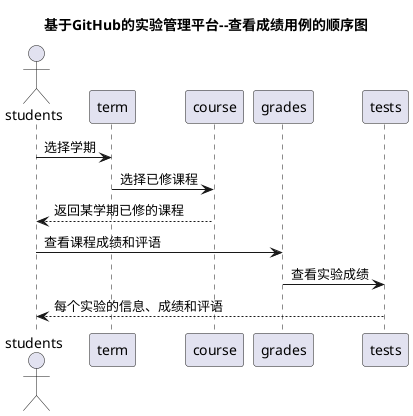 @startuml
title 基于GitHub的实验管理平台--查看成绩用例的顺序图
actor students
students -> term: 选择学期
term -> course: 选择已修课程
course --> students:返回某学期已修的课程
students -> grades: 查看课程成绩和评语
grades -> tests:查看实验成绩
tests --> students:每个实验的信息、成绩和评语
@enduml